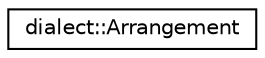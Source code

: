 digraph "Graphical Class Hierarchy"
{
  edge [fontname="Helvetica",fontsize="10",labelfontname="Helvetica",labelfontsize="10"];
  node [fontname="Helvetica",fontsize="10",shape=record];
  rankdir="LR";
  Node0 [label="dialect::Arrangement",height=0.2,width=0.4,color="black", fillcolor="white", style="filled",URL="$structdialect_1_1Arrangement.html",tooltip="Represents the arrangement of all Nbrs around a centre node. "];
}
